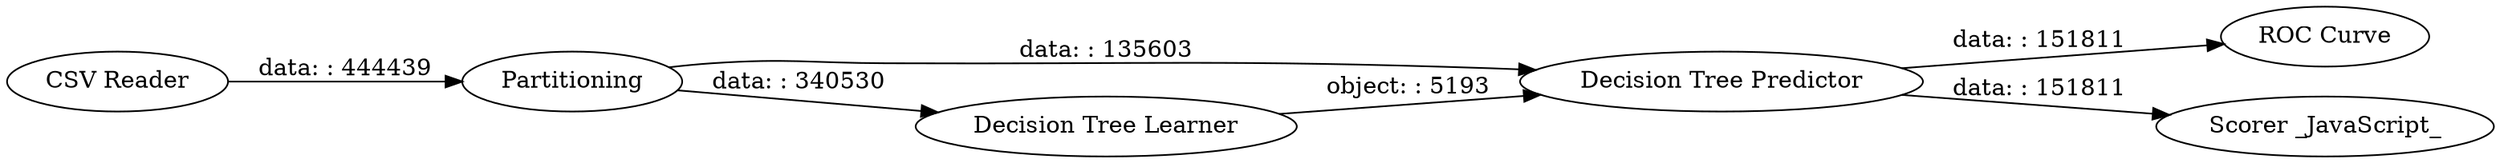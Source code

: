 digraph {
	"7092014523254634714_1" [label="CSV Reader"]
	"7092014523254634714_5" [label="ROC Curve"]
	"7092014523254634714_2" [label=Partitioning]
	"7092014523254634714_6" [label="Scorer _JavaScript_"]
	"7092014523254634714_4" [label="Decision Tree Predictor"]
	"7092014523254634714_3" [label="Decision Tree Learner"]
	"7092014523254634714_1" -> "7092014523254634714_2" [label="data: : 444439"]
	"7092014523254634714_2" -> "7092014523254634714_3" [label="data: : 340530"]
	"7092014523254634714_2" -> "7092014523254634714_4" [label="data: : 135603"]
	"7092014523254634714_4" -> "7092014523254634714_6" [label="data: : 151811"]
	"7092014523254634714_3" -> "7092014523254634714_4" [label="object: : 5193"]
	"7092014523254634714_4" -> "7092014523254634714_5" [label="data: : 151811"]
	rankdir=LR
}
